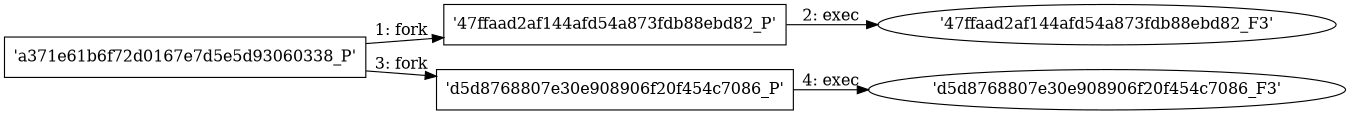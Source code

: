 digraph "D:\Learning\Paper\apt\基于CTI的攻击预警\Dataset\攻击图\ASGfromALLCTI\Microsoft Update Tuesday Update for IE8 0-day and More.dot" {
rankdir="LR"
size="9"
fixedsize="false"
splines="true"
nodesep=0.3
ranksep=0
fontsize=10
overlap="scalexy"
engine= "neato"
	"'a371e61b6f72d0167e7d5e5d93060338_P'" [node_type=Process shape=box]
	"'47ffaad2af144afd54a873fdb88ebd82_P'" [node_type=Process shape=box]
	"'a371e61b6f72d0167e7d5e5d93060338_P'" -> "'47ffaad2af144afd54a873fdb88ebd82_P'" [label="1: fork"]
	"'47ffaad2af144afd54a873fdb88ebd82_P'" [node_type=Process shape=box]
	"'47ffaad2af144afd54a873fdb88ebd82_F3'" [node_type=File shape=ellipse]
	"'47ffaad2af144afd54a873fdb88ebd82_P'" -> "'47ffaad2af144afd54a873fdb88ebd82_F3'" [label="2: exec"]
	"'a371e61b6f72d0167e7d5e5d93060338_P'" [node_type=Process shape=box]
	"'d5d8768807e30e908906f20f454c7086_P'" [node_type=Process shape=box]
	"'a371e61b6f72d0167e7d5e5d93060338_P'" -> "'d5d8768807e30e908906f20f454c7086_P'" [label="3: fork"]
	"'d5d8768807e30e908906f20f454c7086_P'" [node_type=Process shape=box]
	"'d5d8768807e30e908906f20f454c7086_F3'" [node_type=File shape=ellipse]
	"'d5d8768807e30e908906f20f454c7086_P'" -> "'d5d8768807e30e908906f20f454c7086_F3'" [label="4: exec"]
}
